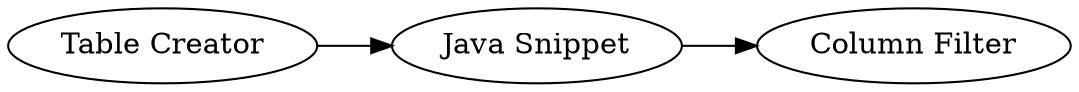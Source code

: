 digraph {
	2 -> 3
	1 -> 2
	1 [label="Table Creator"]
	3 [label="Column Filter"]
	2 [label="Java Snippet"]
	rankdir=LR
}
